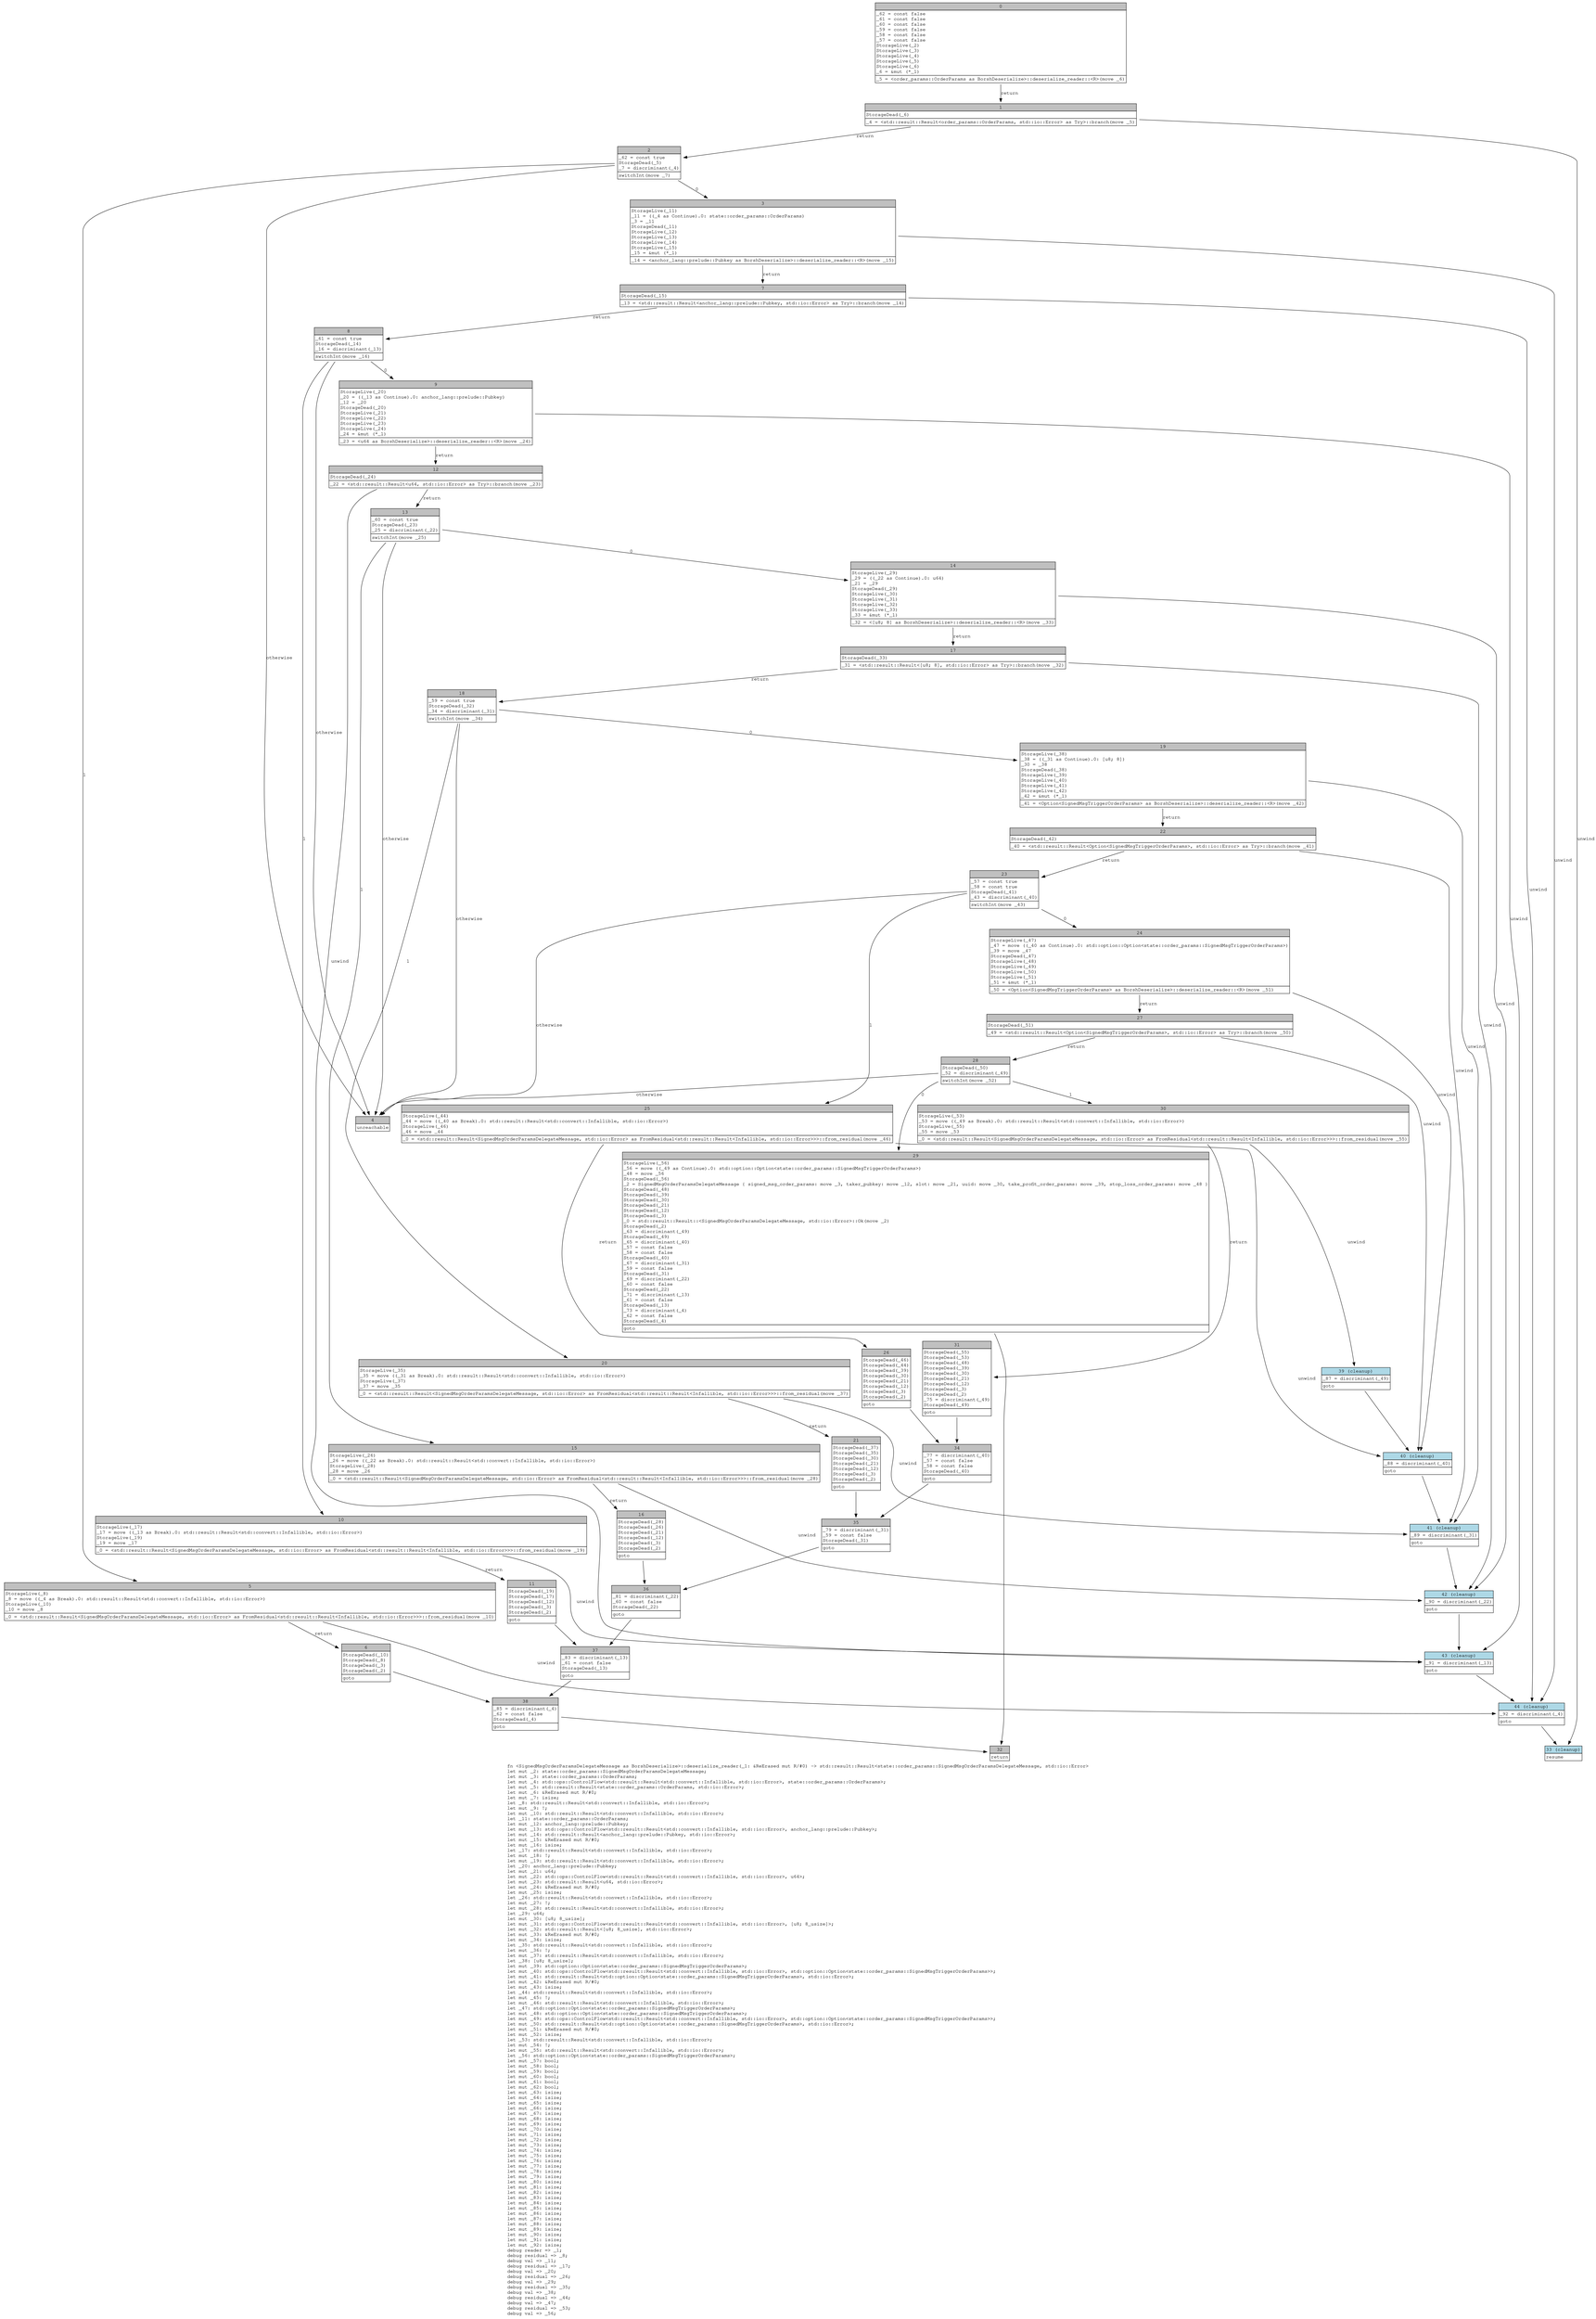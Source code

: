 digraph Mir_0_16947 {
    graph [fontname="Courier, monospace"];
    node [fontname="Courier, monospace"];
    edge [fontname="Courier, monospace"];
    label=<fn &lt;SignedMsgOrderParamsDelegateMessage as BorshDeserialize&gt;::deserialize_reader(_1: &amp;ReErased mut R/#0) -&gt; std::result::Result&lt;state::order_params::SignedMsgOrderParamsDelegateMessage, std::io::Error&gt;<br align="left"/>let mut _2: state::order_params::SignedMsgOrderParamsDelegateMessage;<br align="left"/>let mut _3: state::order_params::OrderParams;<br align="left"/>let mut _4: std::ops::ControlFlow&lt;std::result::Result&lt;std::convert::Infallible, std::io::Error&gt;, state::order_params::OrderParams&gt;;<br align="left"/>let mut _5: std::result::Result&lt;state::order_params::OrderParams, std::io::Error&gt;;<br align="left"/>let mut _6: &amp;ReErased mut R/#0;<br align="left"/>let mut _7: isize;<br align="left"/>let _8: std::result::Result&lt;std::convert::Infallible, std::io::Error&gt;;<br align="left"/>let mut _9: !;<br align="left"/>let mut _10: std::result::Result&lt;std::convert::Infallible, std::io::Error&gt;;<br align="left"/>let _11: state::order_params::OrderParams;<br align="left"/>let mut _12: anchor_lang::prelude::Pubkey;<br align="left"/>let mut _13: std::ops::ControlFlow&lt;std::result::Result&lt;std::convert::Infallible, std::io::Error&gt;, anchor_lang::prelude::Pubkey&gt;;<br align="left"/>let mut _14: std::result::Result&lt;anchor_lang::prelude::Pubkey, std::io::Error&gt;;<br align="left"/>let mut _15: &amp;ReErased mut R/#0;<br align="left"/>let mut _16: isize;<br align="left"/>let _17: std::result::Result&lt;std::convert::Infallible, std::io::Error&gt;;<br align="left"/>let mut _18: !;<br align="left"/>let mut _19: std::result::Result&lt;std::convert::Infallible, std::io::Error&gt;;<br align="left"/>let _20: anchor_lang::prelude::Pubkey;<br align="left"/>let mut _21: u64;<br align="left"/>let mut _22: std::ops::ControlFlow&lt;std::result::Result&lt;std::convert::Infallible, std::io::Error&gt;, u64&gt;;<br align="left"/>let mut _23: std::result::Result&lt;u64, std::io::Error&gt;;<br align="left"/>let mut _24: &amp;ReErased mut R/#0;<br align="left"/>let mut _25: isize;<br align="left"/>let _26: std::result::Result&lt;std::convert::Infallible, std::io::Error&gt;;<br align="left"/>let mut _27: !;<br align="left"/>let mut _28: std::result::Result&lt;std::convert::Infallible, std::io::Error&gt;;<br align="left"/>let _29: u64;<br align="left"/>let mut _30: [u8; 8_usize];<br align="left"/>let mut _31: std::ops::ControlFlow&lt;std::result::Result&lt;std::convert::Infallible, std::io::Error&gt;, [u8; 8_usize]&gt;;<br align="left"/>let mut _32: std::result::Result&lt;[u8; 8_usize], std::io::Error&gt;;<br align="left"/>let mut _33: &amp;ReErased mut R/#0;<br align="left"/>let mut _34: isize;<br align="left"/>let _35: std::result::Result&lt;std::convert::Infallible, std::io::Error&gt;;<br align="left"/>let mut _36: !;<br align="left"/>let mut _37: std::result::Result&lt;std::convert::Infallible, std::io::Error&gt;;<br align="left"/>let _38: [u8; 8_usize];<br align="left"/>let mut _39: std::option::Option&lt;state::order_params::SignedMsgTriggerOrderParams&gt;;<br align="left"/>let mut _40: std::ops::ControlFlow&lt;std::result::Result&lt;std::convert::Infallible, std::io::Error&gt;, std::option::Option&lt;state::order_params::SignedMsgTriggerOrderParams&gt;&gt;;<br align="left"/>let mut _41: std::result::Result&lt;std::option::Option&lt;state::order_params::SignedMsgTriggerOrderParams&gt;, std::io::Error&gt;;<br align="left"/>let mut _42: &amp;ReErased mut R/#0;<br align="left"/>let mut _43: isize;<br align="left"/>let _44: std::result::Result&lt;std::convert::Infallible, std::io::Error&gt;;<br align="left"/>let mut _45: !;<br align="left"/>let mut _46: std::result::Result&lt;std::convert::Infallible, std::io::Error&gt;;<br align="left"/>let _47: std::option::Option&lt;state::order_params::SignedMsgTriggerOrderParams&gt;;<br align="left"/>let mut _48: std::option::Option&lt;state::order_params::SignedMsgTriggerOrderParams&gt;;<br align="left"/>let mut _49: std::ops::ControlFlow&lt;std::result::Result&lt;std::convert::Infallible, std::io::Error&gt;, std::option::Option&lt;state::order_params::SignedMsgTriggerOrderParams&gt;&gt;;<br align="left"/>let mut _50: std::result::Result&lt;std::option::Option&lt;state::order_params::SignedMsgTriggerOrderParams&gt;, std::io::Error&gt;;<br align="left"/>let mut _51: &amp;ReErased mut R/#0;<br align="left"/>let mut _52: isize;<br align="left"/>let _53: std::result::Result&lt;std::convert::Infallible, std::io::Error&gt;;<br align="left"/>let mut _54: !;<br align="left"/>let mut _55: std::result::Result&lt;std::convert::Infallible, std::io::Error&gt;;<br align="left"/>let _56: std::option::Option&lt;state::order_params::SignedMsgTriggerOrderParams&gt;;<br align="left"/>let mut _57: bool;<br align="left"/>let mut _58: bool;<br align="left"/>let mut _59: bool;<br align="left"/>let mut _60: bool;<br align="left"/>let mut _61: bool;<br align="left"/>let mut _62: bool;<br align="left"/>let mut _63: isize;<br align="left"/>let mut _64: isize;<br align="left"/>let mut _65: isize;<br align="left"/>let mut _66: isize;<br align="left"/>let mut _67: isize;<br align="left"/>let mut _68: isize;<br align="left"/>let mut _69: isize;<br align="left"/>let mut _70: isize;<br align="left"/>let mut _71: isize;<br align="left"/>let mut _72: isize;<br align="left"/>let mut _73: isize;<br align="left"/>let mut _74: isize;<br align="left"/>let mut _75: isize;<br align="left"/>let mut _76: isize;<br align="left"/>let mut _77: isize;<br align="left"/>let mut _78: isize;<br align="left"/>let mut _79: isize;<br align="left"/>let mut _80: isize;<br align="left"/>let mut _81: isize;<br align="left"/>let mut _82: isize;<br align="left"/>let mut _83: isize;<br align="left"/>let mut _84: isize;<br align="left"/>let mut _85: isize;<br align="left"/>let mut _86: isize;<br align="left"/>let mut _87: isize;<br align="left"/>let mut _88: isize;<br align="left"/>let mut _89: isize;<br align="left"/>let mut _90: isize;<br align="left"/>let mut _91: isize;<br align="left"/>let mut _92: isize;<br align="left"/>debug reader =&gt; _1;<br align="left"/>debug residual =&gt; _8;<br align="left"/>debug val =&gt; _11;<br align="left"/>debug residual =&gt; _17;<br align="left"/>debug val =&gt; _20;<br align="left"/>debug residual =&gt; _26;<br align="left"/>debug val =&gt; _29;<br align="left"/>debug residual =&gt; _35;<br align="left"/>debug val =&gt; _38;<br align="left"/>debug residual =&gt; _44;<br align="left"/>debug val =&gt; _47;<br align="left"/>debug residual =&gt; _53;<br align="left"/>debug val =&gt; _56;<br align="left"/>>;
    bb0__0_16947 [shape="none", label=<<table border="0" cellborder="1" cellspacing="0"><tr><td bgcolor="gray" align="center" colspan="1">0</td></tr><tr><td align="left" balign="left">_62 = const false<br/>_61 = const false<br/>_60 = const false<br/>_59 = const false<br/>_58 = const false<br/>_57 = const false<br/>StorageLive(_2)<br/>StorageLive(_3)<br/>StorageLive(_4)<br/>StorageLive(_5)<br/>StorageLive(_6)<br/>_6 = &amp;mut (*_1)<br/></td></tr><tr><td align="left">_5 = &lt;order_params::OrderParams as BorshDeserialize&gt;::deserialize_reader::&lt;R&gt;(move _6)</td></tr></table>>];
    bb1__0_16947 [shape="none", label=<<table border="0" cellborder="1" cellspacing="0"><tr><td bgcolor="gray" align="center" colspan="1">1</td></tr><tr><td align="left" balign="left">StorageDead(_6)<br/></td></tr><tr><td align="left">_4 = &lt;std::result::Result&lt;order_params::OrderParams, std::io::Error&gt; as Try&gt;::branch(move _5)</td></tr></table>>];
    bb2__0_16947 [shape="none", label=<<table border="0" cellborder="1" cellspacing="0"><tr><td bgcolor="gray" align="center" colspan="1">2</td></tr><tr><td align="left" balign="left">_62 = const true<br/>StorageDead(_5)<br/>_7 = discriminant(_4)<br/></td></tr><tr><td align="left">switchInt(move _7)</td></tr></table>>];
    bb3__0_16947 [shape="none", label=<<table border="0" cellborder="1" cellspacing="0"><tr><td bgcolor="gray" align="center" colspan="1">3</td></tr><tr><td align="left" balign="left">StorageLive(_11)<br/>_11 = ((_4 as Continue).0: state::order_params::OrderParams)<br/>_3 = _11<br/>StorageDead(_11)<br/>StorageLive(_12)<br/>StorageLive(_13)<br/>StorageLive(_14)<br/>StorageLive(_15)<br/>_15 = &amp;mut (*_1)<br/></td></tr><tr><td align="left">_14 = &lt;anchor_lang::prelude::Pubkey as BorshDeserialize&gt;::deserialize_reader::&lt;R&gt;(move _15)</td></tr></table>>];
    bb4__0_16947 [shape="none", label=<<table border="0" cellborder="1" cellspacing="0"><tr><td bgcolor="gray" align="center" colspan="1">4</td></tr><tr><td align="left">unreachable</td></tr></table>>];
    bb5__0_16947 [shape="none", label=<<table border="0" cellborder="1" cellspacing="0"><tr><td bgcolor="gray" align="center" colspan="1">5</td></tr><tr><td align="left" balign="left">StorageLive(_8)<br/>_8 = move ((_4 as Break).0: std::result::Result&lt;std::convert::Infallible, std::io::Error&gt;)<br/>StorageLive(_10)<br/>_10 = move _8<br/></td></tr><tr><td align="left">_0 = &lt;std::result::Result&lt;SignedMsgOrderParamsDelegateMessage, std::io::Error&gt; as FromResidual&lt;std::result::Result&lt;Infallible, std::io::Error&gt;&gt;&gt;::from_residual(move _10)</td></tr></table>>];
    bb6__0_16947 [shape="none", label=<<table border="0" cellborder="1" cellspacing="0"><tr><td bgcolor="gray" align="center" colspan="1">6</td></tr><tr><td align="left" balign="left">StorageDead(_10)<br/>StorageDead(_8)<br/>StorageDead(_3)<br/>StorageDead(_2)<br/></td></tr><tr><td align="left">goto</td></tr></table>>];
    bb7__0_16947 [shape="none", label=<<table border="0" cellborder="1" cellspacing="0"><tr><td bgcolor="gray" align="center" colspan="1">7</td></tr><tr><td align="left" balign="left">StorageDead(_15)<br/></td></tr><tr><td align="left">_13 = &lt;std::result::Result&lt;anchor_lang::prelude::Pubkey, std::io::Error&gt; as Try&gt;::branch(move _14)</td></tr></table>>];
    bb8__0_16947 [shape="none", label=<<table border="0" cellborder="1" cellspacing="0"><tr><td bgcolor="gray" align="center" colspan="1">8</td></tr><tr><td align="left" balign="left">_61 = const true<br/>StorageDead(_14)<br/>_16 = discriminant(_13)<br/></td></tr><tr><td align="left">switchInt(move _16)</td></tr></table>>];
    bb9__0_16947 [shape="none", label=<<table border="0" cellborder="1" cellspacing="0"><tr><td bgcolor="gray" align="center" colspan="1">9</td></tr><tr><td align="left" balign="left">StorageLive(_20)<br/>_20 = ((_13 as Continue).0: anchor_lang::prelude::Pubkey)<br/>_12 = _20<br/>StorageDead(_20)<br/>StorageLive(_21)<br/>StorageLive(_22)<br/>StorageLive(_23)<br/>StorageLive(_24)<br/>_24 = &amp;mut (*_1)<br/></td></tr><tr><td align="left">_23 = &lt;u64 as BorshDeserialize&gt;::deserialize_reader::&lt;R&gt;(move _24)</td></tr></table>>];
    bb10__0_16947 [shape="none", label=<<table border="0" cellborder="1" cellspacing="0"><tr><td bgcolor="gray" align="center" colspan="1">10</td></tr><tr><td align="left" balign="left">StorageLive(_17)<br/>_17 = move ((_13 as Break).0: std::result::Result&lt;std::convert::Infallible, std::io::Error&gt;)<br/>StorageLive(_19)<br/>_19 = move _17<br/></td></tr><tr><td align="left">_0 = &lt;std::result::Result&lt;SignedMsgOrderParamsDelegateMessage, std::io::Error&gt; as FromResidual&lt;std::result::Result&lt;Infallible, std::io::Error&gt;&gt;&gt;::from_residual(move _19)</td></tr></table>>];
    bb11__0_16947 [shape="none", label=<<table border="0" cellborder="1" cellspacing="0"><tr><td bgcolor="gray" align="center" colspan="1">11</td></tr><tr><td align="left" balign="left">StorageDead(_19)<br/>StorageDead(_17)<br/>StorageDead(_12)<br/>StorageDead(_3)<br/>StorageDead(_2)<br/></td></tr><tr><td align="left">goto</td></tr></table>>];
    bb12__0_16947 [shape="none", label=<<table border="0" cellborder="1" cellspacing="0"><tr><td bgcolor="gray" align="center" colspan="1">12</td></tr><tr><td align="left" balign="left">StorageDead(_24)<br/></td></tr><tr><td align="left">_22 = &lt;std::result::Result&lt;u64, std::io::Error&gt; as Try&gt;::branch(move _23)</td></tr></table>>];
    bb13__0_16947 [shape="none", label=<<table border="0" cellborder="1" cellspacing="0"><tr><td bgcolor="gray" align="center" colspan="1">13</td></tr><tr><td align="left" balign="left">_60 = const true<br/>StorageDead(_23)<br/>_25 = discriminant(_22)<br/></td></tr><tr><td align="left">switchInt(move _25)</td></tr></table>>];
    bb14__0_16947 [shape="none", label=<<table border="0" cellborder="1" cellspacing="0"><tr><td bgcolor="gray" align="center" colspan="1">14</td></tr><tr><td align="left" balign="left">StorageLive(_29)<br/>_29 = ((_22 as Continue).0: u64)<br/>_21 = _29<br/>StorageDead(_29)<br/>StorageLive(_30)<br/>StorageLive(_31)<br/>StorageLive(_32)<br/>StorageLive(_33)<br/>_33 = &amp;mut (*_1)<br/></td></tr><tr><td align="left">_32 = &lt;[u8; 8] as BorshDeserialize&gt;::deserialize_reader::&lt;R&gt;(move _33)</td></tr></table>>];
    bb15__0_16947 [shape="none", label=<<table border="0" cellborder="1" cellspacing="0"><tr><td bgcolor="gray" align="center" colspan="1">15</td></tr><tr><td align="left" balign="left">StorageLive(_26)<br/>_26 = move ((_22 as Break).0: std::result::Result&lt;std::convert::Infallible, std::io::Error&gt;)<br/>StorageLive(_28)<br/>_28 = move _26<br/></td></tr><tr><td align="left">_0 = &lt;std::result::Result&lt;SignedMsgOrderParamsDelegateMessage, std::io::Error&gt; as FromResidual&lt;std::result::Result&lt;Infallible, std::io::Error&gt;&gt;&gt;::from_residual(move _28)</td></tr></table>>];
    bb16__0_16947 [shape="none", label=<<table border="0" cellborder="1" cellspacing="0"><tr><td bgcolor="gray" align="center" colspan="1">16</td></tr><tr><td align="left" balign="left">StorageDead(_28)<br/>StorageDead(_26)<br/>StorageDead(_21)<br/>StorageDead(_12)<br/>StorageDead(_3)<br/>StorageDead(_2)<br/></td></tr><tr><td align="left">goto</td></tr></table>>];
    bb17__0_16947 [shape="none", label=<<table border="0" cellborder="1" cellspacing="0"><tr><td bgcolor="gray" align="center" colspan="1">17</td></tr><tr><td align="left" balign="left">StorageDead(_33)<br/></td></tr><tr><td align="left">_31 = &lt;std::result::Result&lt;[u8; 8], std::io::Error&gt; as Try&gt;::branch(move _32)</td></tr></table>>];
    bb18__0_16947 [shape="none", label=<<table border="0" cellborder="1" cellspacing="0"><tr><td bgcolor="gray" align="center" colspan="1">18</td></tr><tr><td align="left" balign="left">_59 = const true<br/>StorageDead(_32)<br/>_34 = discriminant(_31)<br/></td></tr><tr><td align="left">switchInt(move _34)</td></tr></table>>];
    bb19__0_16947 [shape="none", label=<<table border="0" cellborder="1" cellspacing="0"><tr><td bgcolor="gray" align="center" colspan="1">19</td></tr><tr><td align="left" balign="left">StorageLive(_38)<br/>_38 = ((_31 as Continue).0: [u8; 8])<br/>_30 = _38<br/>StorageDead(_38)<br/>StorageLive(_39)<br/>StorageLive(_40)<br/>StorageLive(_41)<br/>StorageLive(_42)<br/>_42 = &amp;mut (*_1)<br/></td></tr><tr><td align="left">_41 = &lt;Option&lt;SignedMsgTriggerOrderParams&gt; as BorshDeserialize&gt;::deserialize_reader::&lt;R&gt;(move _42)</td></tr></table>>];
    bb20__0_16947 [shape="none", label=<<table border="0" cellborder="1" cellspacing="0"><tr><td bgcolor="gray" align="center" colspan="1">20</td></tr><tr><td align="left" balign="left">StorageLive(_35)<br/>_35 = move ((_31 as Break).0: std::result::Result&lt;std::convert::Infallible, std::io::Error&gt;)<br/>StorageLive(_37)<br/>_37 = move _35<br/></td></tr><tr><td align="left">_0 = &lt;std::result::Result&lt;SignedMsgOrderParamsDelegateMessage, std::io::Error&gt; as FromResidual&lt;std::result::Result&lt;Infallible, std::io::Error&gt;&gt;&gt;::from_residual(move _37)</td></tr></table>>];
    bb21__0_16947 [shape="none", label=<<table border="0" cellborder="1" cellspacing="0"><tr><td bgcolor="gray" align="center" colspan="1">21</td></tr><tr><td align="left" balign="left">StorageDead(_37)<br/>StorageDead(_35)<br/>StorageDead(_30)<br/>StorageDead(_21)<br/>StorageDead(_12)<br/>StorageDead(_3)<br/>StorageDead(_2)<br/></td></tr><tr><td align="left">goto</td></tr></table>>];
    bb22__0_16947 [shape="none", label=<<table border="0" cellborder="1" cellspacing="0"><tr><td bgcolor="gray" align="center" colspan="1">22</td></tr><tr><td align="left" balign="left">StorageDead(_42)<br/></td></tr><tr><td align="left">_40 = &lt;std::result::Result&lt;Option&lt;SignedMsgTriggerOrderParams&gt;, std::io::Error&gt; as Try&gt;::branch(move _41)</td></tr></table>>];
    bb23__0_16947 [shape="none", label=<<table border="0" cellborder="1" cellspacing="0"><tr><td bgcolor="gray" align="center" colspan="1">23</td></tr><tr><td align="left" balign="left">_57 = const true<br/>_58 = const true<br/>StorageDead(_41)<br/>_43 = discriminant(_40)<br/></td></tr><tr><td align="left">switchInt(move _43)</td></tr></table>>];
    bb24__0_16947 [shape="none", label=<<table border="0" cellborder="1" cellspacing="0"><tr><td bgcolor="gray" align="center" colspan="1">24</td></tr><tr><td align="left" balign="left">StorageLive(_47)<br/>_47 = move ((_40 as Continue).0: std::option::Option&lt;state::order_params::SignedMsgTriggerOrderParams&gt;)<br/>_39 = move _47<br/>StorageDead(_47)<br/>StorageLive(_48)<br/>StorageLive(_49)<br/>StorageLive(_50)<br/>StorageLive(_51)<br/>_51 = &amp;mut (*_1)<br/></td></tr><tr><td align="left">_50 = &lt;Option&lt;SignedMsgTriggerOrderParams&gt; as BorshDeserialize&gt;::deserialize_reader::&lt;R&gt;(move _51)</td></tr></table>>];
    bb25__0_16947 [shape="none", label=<<table border="0" cellborder="1" cellspacing="0"><tr><td bgcolor="gray" align="center" colspan="1">25</td></tr><tr><td align="left" balign="left">StorageLive(_44)<br/>_44 = move ((_40 as Break).0: std::result::Result&lt;std::convert::Infallible, std::io::Error&gt;)<br/>StorageLive(_46)<br/>_46 = move _44<br/></td></tr><tr><td align="left">_0 = &lt;std::result::Result&lt;SignedMsgOrderParamsDelegateMessage, std::io::Error&gt; as FromResidual&lt;std::result::Result&lt;Infallible, std::io::Error&gt;&gt;&gt;::from_residual(move _46)</td></tr></table>>];
    bb26__0_16947 [shape="none", label=<<table border="0" cellborder="1" cellspacing="0"><tr><td bgcolor="gray" align="center" colspan="1">26</td></tr><tr><td align="left" balign="left">StorageDead(_46)<br/>StorageDead(_44)<br/>StorageDead(_39)<br/>StorageDead(_30)<br/>StorageDead(_21)<br/>StorageDead(_12)<br/>StorageDead(_3)<br/>StorageDead(_2)<br/></td></tr><tr><td align="left">goto</td></tr></table>>];
    bb27__0_16947 [shape="none", label=<<table border="0" cellborder="1" cellspacing="0"><tr><td bgcolor="gray" align="center" colspan="1">27</td></tr><tr><td align="left" balign="left">StorageDead(_51)<br/></td></tr><tr><td align="left">_49 = &lt;std::result::Result&lt;Option&lt;SignedMsgTriggerOrderParams&gt;, std::io::Error&gt; as Try&gt;::branch(move _50)</td></tr></table>>];
    bb28__0_16947 [shape="none", label=<<table border="0" cellborder="1" cellspacing="0"><tr><td bgcolor="gray" align="center" colspan="1">28</td></tr><tr><td align="left" balign="left">StorageDead(_50)<br/>_52 = discriminant(_49)<br/></td></tr><tr><td align="left">switchInt(move _52)</td></tr></table>>];
    bb29__0_16947 [shape="none", label=<<table border="0" cellborder="1" cellspacing="0"><tr><td bgcolor="gray" align="center" colspan="1">29</td></tr><tr><td align="left" balign="left">StorageLive(_56)<br/>_56 = move ((_49 as Continue).0: std::option::Option&lt;state::order_params::SignedMsgTriggerOrderParams&gt;)<br/>_48 = move _56<br/>StorageDead(_56)<br/>_2 = SignedMsgOrderParamsDelegateMessage { signed_msg_order_params: move _3, taker_pubkey: move _12, slot: move _21, uuid: move _30, take_profit_order_params: move _39, stop_loss_order_params: move _48 }<br/>StorageDead(_48)<br/>StorageDead(_39)<br/>StorageDead(_30)<br/>StorageDead(_21)<br/>StorageDead(_12)<br/>StorageDead(_3)<br/>_0 = std::result::Result::&lt;SignedMsgOrderParamsDelegateMessage, std::io::Error&gt;::Ok(move _2)<br/>StorageDead(_2)<br/>_63 = discriminant(_49)<br/>StorageDead(_49)<br/>_65 = discriminant(_40)<br/>_57 = const false<br/>_58 = const false<br/>StorageDead(_40)<br/>_67 = discriminant(_31)<br/>_59 = const false<br/>StorageDead(_31)<br/>_69 = discriminant(_22)<br/>_60 = const false<br/>StorageDead(_22)<br/>_71 = discriminant(_13)<br/>_61 = const false<br/>StorageDead(_13)<br/>_73 = discriminant(_4)<br/>_62 = const false<br/>StorageDead(_4)<br/></td></tr><tr><td align="left">goto</td></tr></table>>];
    bb30__0_16947 [shape="none", label=<<table border="0" cellborder="1" cellspacing="0"><tr><td bgcolor="gray" align="center" colspan="1">30</td></tr><tr><td align="left" balign="left">StorageLive(_53)<br/>_53 = move ((_49 as Break).0: std::result::Result&lt;std::convert::Infallible, std::io::Error&gt;)<br/>StorageLive(_55)<br/>_55 = move _53<br/></td></tr><tr><td align="left">_0 = &lt;std::result::Result&lt;SignedMsgOrderParamsDelegateMessage, std::io::Error&gt; as FromResidual&lt;std::result::Result&lt;Infallible, std::io::Error&gt;&gt;&gt;::from_residual(move _55)</td></tr></table>>];
    bb31__0_16947 [shape="none", label=<<table border="0" cellborder="1" cellspacing="0"><tr><td bgcolor="gray" align="center" colspan="1">31</td></tr><tr><td align="left" balign="left">StorageDead(_55)<br/>StorageDead(_53)<br/>StorageDead(_48)<br/>StorageDead(_39)<br/>StorageDead(_30)<br/>StorageDead(_21)<br/>StorageDead(_12)<br/>StorageDead(_3)<br/>StorageDead(_2)<br/>_75 = discriminant(_49)<br/>StorageDead(_49)<br/></td></tr><tr><td align="left">goto</td></tr></table>>];
    bb32__0_16947 [shape="none", label=<<table border="0" cellborder="1" cellspacing="0"><tr><td bgcolor="gray" align="center" colspan="1">32</td></tr><tr><td align="left">return</td></tr></table>>];
    bb33__0_16947 [shape="none", label=<<table border="0" cellborder="1" cellspacing="0"><tr><td bgcolor="lightblue" align="center" colspan="1">33 (cleanup)</td></tr><tr><td align="left">resume</td></tr></table>>];
    bb34__0_16947 [shape="none", label=<<table border="0" cellborder="1" cellspacing="0"><tr><td bgcolor="gray" align="center" colspan="1">34</td></tr><tr><td align="left" balign="left">_77 = discriminant(_40)<br/>_57 = const false<br/>_58 = const false<br/>StorageDead(_40)<br/></td></tr><tr><td align="left">goto</td></tr></table>>];
    bb35__0_16947 [shape="none", label=<<table border="0" cellborder="1" cellspacing="0"><tr><td bgcolor="gray" align="center" colspan="1">35</td></tr><tr><td align="left" balign="left">_79 = discriminant(_31)<br/>_59 = const false<br/>StorageDead(_31)<br/></td></tr><tr><td align="left">goto</td></tr></table>>];
    bb36__0_16947 [shape="none", label=<<table border="0" cellborder="1" cellspacing="0"><tr><td bgcolor="gray" align="center" colspan="1">36</td></tr><tr><td align="left" balign="left">_81 = discriminant(_22)<br/>_60 = const false<br/>StorageDead(_22)<br/></td></tr><tr><td align="left">goto</td></tr></table>>];
    bb37__0_16947 [shape="none", label=<<table border="0" cellborder="1" cellspacing="0"><tr><td bgcolor="gray" align="center" colspan="1">37</td></tr><tr><td align="left" balign="left">_83 = discriminant(_13)<br/>_61 = const false<br/>StorageDead(_13)<br/></td></tr><tr><td align="left">goto</td></tr></table>>];
    bb38__0_16947 [shape="none", label=<<table border="0" cellborder="1" cellspacing="0"><tr><td bgcolor="gray" align="center" colspan="1">38</td></tr><tr><td align="left" balign="left">_85 = discriminant(_4)<br/>_62 = const false<br/>StorageDead(_4)<br/></td></tr><tr><td align="left">goto</td></tr></table>>];
    bb39__0_16947 [shape="none", label=<<table border="0" cellborder="1" cellspacing="0"><tr><td bgcolor="lightblue" align="center" colspan="1">39 (cleanup)</td></tr><tr><td align="left" balign="left">_87 = discriminant(_49)<br/></td></tr><tr><td align="left">goto</td></tr></table>>];
    bb40__0_16947 [shape="none", label=<<table border="0" cellborder="1" cellspacing="0"><tr><td bgcolor="lightblue" align="center" colspan="1">40 (cleanup)</td></tr><tr><td align="left" balign="left">_88 = discriminant(_40)<br/></td></tr><tr><td align="left">goto</td></tr></table>>];
    bb41__0_16947 [shape="none", label=<<table border="0" cellborder="1" cellspacing="0"><tr><td bgcolor="lightblue" align="center" colspan="1">41 (cleanup)</td></tr><tr><td align="left" balign="left">_89 = discriminant(_31)<br/></td></tr><tr><td align="left">goto</td></tr></table>>];
    bb42__0_16947 [shape="none", label=<<table border="0" cellborder="1" cellspacing="0"><tr><td bgcolor="lightblue" align="center" colspan="1">42 (cleanup)</td></tr><tr><td align="left" balign="left">_90 = discriminant(_22)<br/></td></tr><tr><td align="left">goto</td></tr></table>>];
    bb43__0_16947 [shape="none", label=<<table border="0" cellborder="1" cellspacing="0"><tr><td bgcolor="lightblue" align="center" colspan="1">43 (cleanup)</td></tr><tr><td align="left" balign="left">_91 = discriminant(_13)<br/></td></tr><tr><td align="left">goto</td></tr></table>>];
    bb44__0_16947 [shape="none", label=<<table border="0" cellborder="1" cellspacing="0"><tr><td bgcolor="lightblue" align="center" colspan="1">44 (cleanup)</td></tr><tr><td align="left" balign="left">_92 = discriminant(_4)<br/></td></tr><tr><td align="left">goto</td></tr></table>>];
    bb0__0_16947 -> bb1__0_16947 [label="return"];
    bb1__0_16947 -> bb2__0_16947 [label="return"];
    bb1__0_16947 -> bb33__0_16947 [label="unwind"];
    bb2__0_16947 -> bb3__0_16947 [label="0"];
    bb2__0_16947 -> bb5__0_16947 [label="1"];
    bb2__0_16947 -> bb4__0_16947 [label="otherwise"];
    bb3__0_16947 -> bb7__0_16947 [label="return"];
    bb3__0_16947 -> bb44__0_16947 [label="unwind"];
    bb5__0_16947 -> bb6__0_16947 [label="return"];
    bb5__0_16947 -> bb44__0_16947 [label="unwind"];
    bb6__0_16947 -> bb38__0_16947 [label=""];
    bb7__0_16947 -> bb8__0_16947 [label="return"];
    bb7__0_16947 -> bb44__0_16947 [label="unwind"];
    bb8__0_16947 -> bb9__0_16947 [label="0"];
    bb8__0_16947 -> bb10__0_16947 [label="1"];
    bb8__0_16947 -> bb4__0_16947 [label="otherwise"];
    bb9__0_16947 -> bb12__0_16947 [label="return"];
    bb9__0_16947 -> bb43__0_16947 [label="unwind"];
    bb10__0_16947 -> bb11__0_16947 [label="return"];
    bb10__0_16947 -> bb43__0_16947 [label="unwind"];
    bb11__0_16947 -> bb37__0_16947 [label=""];
    bb12__0_16947 -> bb13__0_16947 [label="return"];
    bb12__0_16947 -> bb43__0_16947 [label="unwind"];
    bb13__0_16947 -> bb14__0_16947 [label="0"];
    bb13__0_16947 -> bb15__0_16947 [label="1"];
    bb13__0_16947 -> bb4__0_16947 [label="otherwise"];
    bb14__0_16947 -> bb17__0_16947 [label="return"];
    bb14__0_16947 -> bb42__0_16947 [label="unwind"];
    bb15__0_16947 -> bb16__0_16947 [label="return"];
    bb15__0_16947 -> bb42__0_16947 [label="unwind"];
    bb16__0_16947 -> bb36__0_16947 [label=""];
    bb17__0_16947 -> bb18__0_16947 [label="return"];
    bb17__0_16947 -> bb42__0_16947 [label="unwind"];
    bb18__0_16947 -> bb19__0_16947 [label="0"];
    bb18__0_16947 -> bb20__0_16947 [label="1"];
    bb18__0_16947 -> bb4__0_16947 [label="otherwise"];
    bb19__0_16947 -> bb22__0_16947 [label="return"];
    bb19__0_16947 -> bb41__0_16947 [label="unwind"];
    bb20__0_16947 -> bb21__0_16947 [label="return"];
    bb20__0_16947 -> bb41__0_16947 [label="unwind"];
    bb21__0_16947 -> bb35__0_16947 [label=""];
    bb22__0_16947 -> bb23__0_16947 [label="return"];
    bb22__0_16947 -> bb41__0_16947 [label="unwind"];
    bb23__0_16947 -> bb24__0_16947 [label="0"];
    bb23__0_16947 -> bb25__0_16947 [label="1"];
    bb23__0_16947 -> bb4__0_16947 [label="otherwise"];
    bb24__0_16947 -> bb27__0_16947 [label="return"];
    bb24__0_16947 -> bb40__0_16947 [label="unwind"];
    bb25__0_16947 -> bb26__0_16947 [label="return"];
    bb25__0_16947 -> bb40__0_16947 [label="unwind"];
    bb26__0_16947 -> bb34__0_16947 [label=""];
    bb27__0_16947 -> bb28__0_16947 [label="return"];
    bb27__0_16947 -> bb40__0_16947 [label="unwind"];
    bb28__0_16947 -> bb29__0_16947 [label="0"];
    bb28__0_16947 -> bb30__0_16947 [label="1"];
    bb28__0_16947 -> bb4__0_16947 [label="otherwise"];
    bb29__0_16947 -> bb32__0_16947 [label=""];
    bb30__0_16947 -> bb31__0_16947 [label="return"];
    bb30__0_16947 -> bb39__0_16947 [label="unwind"];
    bb31__0_16947 -> bb34__0_16947 [label=""];
    bb34__0_16947 -> bb35__0_16947 [label=""];
    bb35__0_16947 -> bb36__0_16947 [label=""];
    bb36__0_16947 -> bb37__0_16947 [label=""];
    bb37__0_16947 -> bb38__0_16947 [label=""];
    bb38__0_16947 -> bb32__0_16947 [label=""];
    bb39__0_16947 -> bb40__0_16947 [label=""];
    bb40__0_16947 -> bb41__0_16947 [label=""];
    bb41__0_16947 -> bb42__0_16947 [label=""];
    bb42__0_16947 -> bb43__0_16947 [label=""];
    bb43__0_16947 -> bb44__0_16947 [label=""];
    bb44__0_16947 -> bb33__0_16947 [label=""];
}
